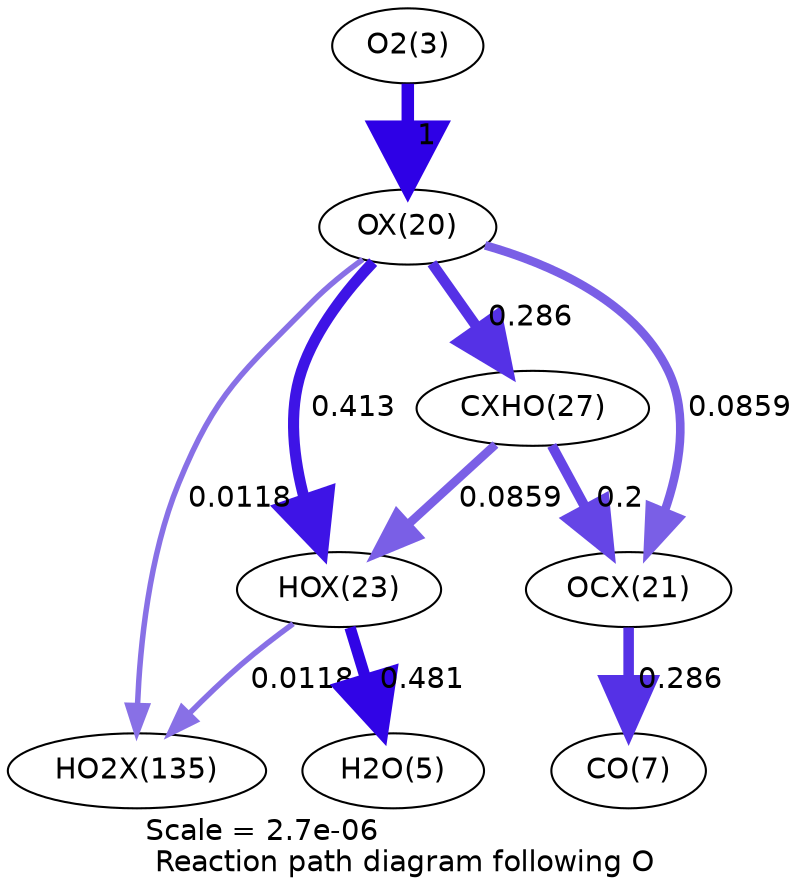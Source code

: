 digraph reaction_paths {
center=1;
s5 -> s23[fontname="Helvetica", penwidth=6, arrowsize=3, color="0.7, 1.5, 0.9"
, label=" 1"];
s23 -> s26[fontname="Helvetica", penwidth=5.33, arrowsize=2.67, color="0.7, 0.913, 0.9"
, label=" 0.413"];
s23 -> s29[fontname="Helvetica", penwidth=5.06, arrowsize=2.53, color="0.7, 0.786, 0.9"
, label=" 0.286"];
s23 -> s24[fontname="Helvetica", penwidth=4.15, arrowsize=2.07, color="0.7, 0.586, 0.9"
, label=" 0.0859"];
s23 -> s37[fontname="Helvetica", penwidth=2.65, arrowsize=1.32, color="0.7, 0.512, 0.9"
, label=" 0.0118"];
s26 -> s7[fontname="Helvetica", penwidth=5.45, arrowsize=2.72, color="0.7, 0.981, 0.9"
, label=" 0.481"];
s29 -> s26[fontname="Helvetica", penwidth=4.15, arrowsize=2.07, color="0.7, 0.586, 0.9"
, label=" 0.0859"];
s26 -> s37[fontname="Helvetica", penwidth=2.65, arrowsize=1.32, color="0.7, 0.512, 0.9"
, label=" 0.0118"];
s29 -> s24[fontname="Helvetica", penwidth=4.79, arrowsize=2.39, color="0.7, 0.7, 0.9"
, label=" 0.2"];
s24 -> s9[fontname="Helvetica", penwidth=5.06, arrowsize=2.53, color="0.7, 0.786, 0.9"
, label=" 0.286"];
s5 [ fontname="Helvetica", label="O2(3)"];
s7 [ fontname="Helvetica", label="H2O(5)"];
s9 [ fontname="Helvetica", label="CO(7)"];
s23 [ fontname="Helvetica", label="OX(20)"];
s24 [ fontname="Helvetica", label="OCX(21)"];
s26 [ fontname="Helvetica", label="HOX(23)"];
s29 [ fontname="Helvetica", label="CXHO(27)"];
s37 [ fontname="Helvetica", label="HO2X(135)"];
 label = "Scale = 2.7e-06\l Reaction path diagram following O";
 fontname = "Helvetica";
}
